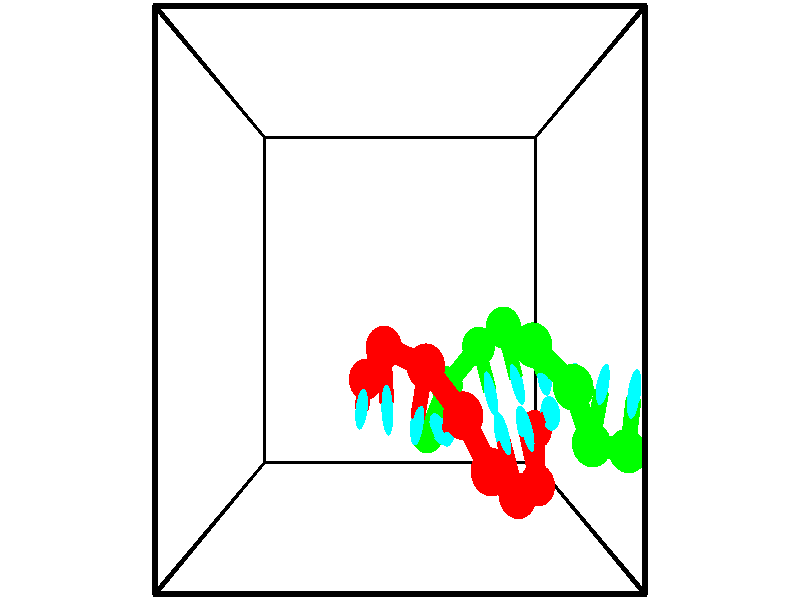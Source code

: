 // switches for output
#declare DRAW_BASES = 1; // possible values are 0, 1; only relevant for DNA ribbons
#declare DRAW_BASES_TYPE = 3; // possible values are 1, 2, 3; only relevant for DNA ribbons
#declare DRAW_FOG = 0; // set to 1 to enable fog

#include "colors.inc"

#include "transforms.inc"
background { rgb <1, 1, 1>}

#default {
   normal{
       ripples 0.25
       frequency 0.20
       turbulence 0.2
       lambda 5
   }
	finish {
		phong 0.1
		phong_size 40.
	}
}

// original window dimensions: 1024x640


// camera settings

camera {
	sky <-0, 1, 0>
	up <-0, 1, 0>
	right 1.6 * <1, 0, 0>
	location <2.5, 2.5, 11.1562>
	look_at <2.5, 2.5, 2.5>
	direction <0, 0, -8.6562>
	angle 67.0682
}


# declare cpy_camera_pos = <2.5, 2.5, 11.1562>;
# if (DRAW_FOG = 1)
fog {
	fog_type 2
	up vnormalize(cpy_camera_pos)
	color rgbt<1,1,1,0.3>
	distance 1e-5
	fog_alt 3e-3
	fog_offset 4
}
# end


// LIGHTS

# declare lum = 6;
global_settings {
	ambient_light rgb lum * <0.05, 0.05, 0.05>
	max_trace_level 15
}# declare cpy_direct_light_amount = 0.25;
light_source
{	1000 * <-1, -1, 1>,
	rgb lum * cpy_direct_light_amount
	parallel
}

light_source
{	1000 * <1, 1, -1>,
	rgb lum * cpy_direct_light_amount
	parallel
}

// strand 0

// nucleotide -1

// particle -1
sphere {
	<2.001453, 1.533060, 2.322068> 0.250000
	pigment { color rgbt <1,0,0,0> }
	no_shadow
}
cylinder {
	<1.988926, 1.383142, 2.692699>,  <1.981410, 1.293192, 2.915078>, 0.100000
	pigment { color rgbt <1,0,0,0> }
	no_shadow
}
cylinder {
	<1.988926, 1.383142, 2.692699>,  <2.001453, 1.533060, 2.322068>, 0.100000
	pigment { color rgbt <1,0,0,0> }
	no_shadow
}

// particle -1
sphere {
	<1.988926, 1.383142, 2.692699> 0.100000
	pigment { color rgbt <1,0,0,0> }
	no_shadow
}
sphere {
	0, 1
	scale<0.080000,0.200000,0.300000>
	matrix <0.992718, -0.119549, -0.014804,
		0.116320, 0.919368, 0.375808,
		-0.031317, -0.374793, 0.926579,
		1.979531, 1.270705, 2.970673>
	pigment { color rgbt <0,1,1,0> }
	no_shadow
}
cylinder {
	<2.277326, 1.954996, 2.822421>,  <2.001453, 1.533060, 2.322068>, 0.130000
	pigment { color rgbt <1,0,0,0> }
	no_shadow
}

// nucleotide -1

// particle -1
sphere {
	<2.277326, 1.954996, 2.822421> 0.250000
	pigment { color rgbt <1,0,0,0> }
	no_shadow
}
cylinder {
	<2.305454, 1.565865, 2.910655>,  <2.322331, 1.332385, 2.963595>, 0.100000
	pigment { color rgbt <1,0,0,0> }
	no_shadow
}
cylinder {
	<2.305454, 1.565865, 2.910655>,  <2.277326, 1.954996, 2.822421>, 0.100000
	pigment { color rgbt <1,0,0,0> }
	no_shadow
}

// particle -1
sphere {
	<2.305454, 1.565865, 2.910655> 0.100000
	pigment { color rgbt <1,0,0,0> }
	no_shadow
}
sphere {
	0, 1
	scale<0.080000,0.200000,0.300000>
	matrix <0.995495, 0.054341, -0.077701,
		0.063603, 0.225055, 0.972268,
		0.070321, -0.972830, 0.220584,
		2.326550, 1.274016, 2.976830>
	pigment { color rgbt <0,1,1,0> }
	no_shadow
}
cylinder {
	<2.839112, 1.775929, 3.262238>,  <2.277326, 1.954996, 2.822421>, 0.130000
	pigment { color rgbt <1,0,0,0> }
	no_shadow
}

// nucleotide -1

// particle -1
sphere {
	<2.839112, 1.775929, 3.262238> 0.250000
	pigment { color rgbt <1,0,0,0> }
	no_shadow
}
cylinder {
	<2.777180, 1.411011, 3.110584>,  <2.740021, 1.192060, 3.019592>, 0.100000
	pigment { color rgbt <1,0,0,0> }
	no_shadow
}
cylinder {
	<2.777180, 1.411011, 3.110584>,  <2.839112, 1.775929, 3.262238>, 0.100000
	pigment { color rgbt <1,0,0,0> }
	no_shadow
}

// particle -1
sphere {
	<2.777180, 1.411011, 3.110584> 0.100000
	pigment { color rgbt <1,0,0,0> }
	no_shadow
}
sphere {
	0, 1
	scale<0.080000,0.200000,0.300000>
	matrix <0.982331, -0.101322, -0.157354,
		0.105139, -0.396799, 0.911864,
		-0.154830, -0.912296, -0.379135,
		2.730731, 1.137322, 2.996844>
	pigment { color rgbt <0,1,1,0> }
	no_shadow
}
cylinder {
	<3.286708, 1.298348, 3.630235>,  <2.839112, 1.775929, 3.262238>, 0.130000
	pigment { color rgbt <1,0,0,0> }
	no_shadow
}

// nucleotide -1

// particle -1
sphere {
	<3.286708, 1.298348, 3.630235> 0.250000
	pigment { color rgbt <1,0,0,0> }
	no_shadow
}
cylinder {
	<3.208523, 1.158381, 3.263770>,  <3.161612, 1.074400, 3.043891>, 0.100000
	pigment { color rgbt <1,0,0,0> }
	no_shadow
}
cylinder {
	<3.208523, 1.158381, 3.263770>,  <3.286708, 1.298348, 3.630235>, 0.100000
	pigment { color rgbt <1,0,0,0> }
	no_shadow
}

// particle -1
sphere {
	<3.208523, 1.158381, 3.263770> 0.100000
	pigment { color rgbt <1,0,0,0> }
	no_shadow
}
sphere {
	0, 1
	scale<0.080000,0.200000,0.300000>
	matrix <0.980091, -0.102926, -0.169791,
		-0.034884, -0.931109, 0.363070,
		-0.195463, -0.349918, -0.916161,
		3.149884, 1.053405, 2.988922>
	pigment { color rgbt <0,1,1,0> }
	no_shadow
}
cylinder {
	<3.640954, 0.698149, 3.556593>,  <3.286708, 1.298348, 3.630235>, 0.130000
	pigment { color rgbt <1,0,0,0> }
	no_shadow
}

// nucleotide -1

// particle -1
sphere {
	<3.640954, 0.698149, 3.556593> 0.250000
	pigment { color rgbt <1,0,0,0> }
	no_shadow
}
cylinder {
	<3.585312, 0.822653, 3.180557>,  <3.551927, 0.897355, 2.954936>, 0.100000
	pigment { color rgbt <1,0,0,0> }
	no_shadow
}
cylinder {
	<3.585312, 0.822653, 3.180557>,  <3.640954, 0.698149, 3.556593>, 0.100000
	pigment { color rgbt <1,0,0,0> }
	no_shadow
}

// particle -1
sphere {
	<3.585312, 0.822653, 3.180557> 0.100000
	pigment { color rgbt <1,0,0,0> }
	no_shadow
}
sphere {
	0, 1
	scale<0.080000,0.200000,0.300000>
	matrix <0.990277, 0.044778, -0.131706,
		0.001101, -0.949269, -0.314463,
		-0.139105, 0.311261, -0.940089,
		3.543580, 0.916031, 2.898531>
	pigment { color rgbt <0,1,1,0> }
	no_shadow
}
cylinder {
	<4.072856, 0.315033, 3.068274>,  <3.640954, 0.698149, 3.556593>, 0.130000
	pigment { color rgbt <1,0,0,0> }
	no_shadow
}

// nucleotide -1

// particle -1
sphere {
	<4.072856, 0.315033, 3.068274> 0.250000
	pigment { color rgbt <1,0,0,0> }
	no_shadow
}
cylinder {
	<3.989643, 0.656889, 2.877985>,  <3.939715, 0.862003, 2.763811>, 0.100000
	pigment { color rgbt <1,0,0,0> }
	no_shadow
}
cylinder {
	<3.989643, 0.656889, 2.877985>,  <4.072856, 0.315033, 3.068274>, 0.100000
	pigment { color rgbt <1,0,0,0> }
	no_shadow
}

// particle -1
sphere {
	<3.989643, 0.656889, 2.877985> 0.100000
	pigment { color rgbt <1,0,0,0> }
	no_shadow
}
sphere {
	0, 1
	scale<0.080000,0.200000,0.300000>
	matrix <0.975853, 0.148241, -0.160421,
		-0.066580, -0.497609, -0.864842,
		-0.208032, 0.854640, -0.475723,
		3.927234, 0.913281, 2.735268>
	pigment { color rgbt <0,1,1,0> }
	no_shadow
}
cylinder {
	<4.491737, 0.261808, 2.393214>,  <4.072856, 0.315033, 3.068274>, 0.130000
	pigment { color rgbt <1,0,0,0> }
	no_shadow
}

// nucleotide -1

// particle -1
sphere {
	<4.491737, 0.261808, 2.393214> 0.250000
	pigment { color rgbt <1,0,0,0> }
	no_shadow
}
cylinder {
	<4.386879, 0.647335, 2.412550>,  <4.323964, 0.878651, 2.424152>, 0.100000
	pigment { color rgbt <1,0,0,0> }
	no_shadow
}
cylinder {
	<4.386879, 0.647335, 2.412550>,  <4.491737, 0.261808, 2.393214>, 0.100000
	pigment { color rgbt <1,0,0,0> }
	no_shadow
}

// particle -1
sphere {
	<4.386879, 0.647335, 2.412550> 0.100000
	pigment { color rgbt <1,0,0,0> }
	no_shadow
}
sphere {
	0, 1
	scale<0.080000,0.200000,0.300000>
	matrix <0.936579, 0.266171, -0.227973,
		-0.232591, -0.014487, -0.972467,
		-0.262146, 0.963817, 0.048341,
		4.308235, 0.936480, 2.427052>
	pigment { color rgbt <0,1,1,0> }
	no_shadow
}
cylinder {
	<4.607265, 0.818306, 1.752681>,  <4.491737, 0.261808, 2.393214>, 0.130000
	pigment { color rgbt <1,0,0,0> }
	no_shadow
}

// nucleotide -1

// particle -1
sphere {
	<4.607265, 0.818306, 1.752681> 0.250000
	pigment { color rgbt <1,0,0,0> }
	no_shadow
}
cylinder {
	<4.650387, 0.993069, 2.109890>,  <4.676260, 1.097926, 2.324215>, 0.100000
	pigment { color rgbt <1,0,0,0> }
	no_shadow
}
cylinder {
	<4.650387, 0.993069, 2.109890>,  <4.607265, 0.818306, 1.752681>, 0.100000
	pigment { color rgbt <1,0,0,0> }
	no_shadow
}

// particle -1
sphere {
	<4.650387, 0.993069, 2.109890> 0.100000
	pigment { color rgbt <1,0,0,0> }
	no_shadow
}
sphere {
	0, 1
	scale<0.080000,0.200000,0.300000>
	matrix <0.952562, 0.211759, -0.218595,
		-0.284611, 0.874226, -0.393352,
		0.107805, 0.436907, 0.893023,
		4.682728, 1.124141, 2.377797>
	pigment { color rgbt <0,1,1,0> }
	no_shadow
}
// strand 1

// nucleotide -1

// particle -1
sphere {
	<5.646157, 0.759800, 2.805421> 0.250000
	pigment { color rgbt <0,1,0,0> }
	no_shadow
}
cylinder {
	<5.658508, 1.145576, 2.910416>,  <5.665919, 1.377042, 2.973413>, 0.100000
	pigment { color rgbt <0,1,0,0> }
	no_shadow
}
cylinder {
	<5.658508, 1.145576, 2.910416>,  <5.646157, 0.759800, 2.805421>, 0.100000
	pigment { color rgbt <0,1,0,0> }
	no_shadow
}

// particle -1
sphere {
	<5.658508, 1.145576, 2.910416> 0.100000
	pigment { color rgbt <0,1,0,0> }
	no_shadow
}
sphere {
	0, 1
	scale<0.080000,0.200000,0.300000>
	matrix <-0.884339, 0.148750, -0.442514,
		-0.465824, -0.218464, 0.857486,
		0.030878, 0.964441, 0.262488,
		5.667772, 1.434909, 2.989163>
	pigment { color rgbt <0,1,1,0> }
	no_shadow
}
cylinder {
	<5.038214, 0.906889, 3.156553>,  <5.646157, 0.759800, 2.805421>, 0.130000
	pigment { color rgbt <0,1,0,0> }
	no_shadow
}

// nucleotide -1

// particle -1
sphere {
	<5.038214, 0.906889, 3.156553> 0.250000
	pigment { color rgbt <0,1,0,0> }
	no_shadow
}
cylinder {
	<5.174942, 1.242825, 2.987874>,  <5.256979, 1.444386, 2.886666>, 0.100000
	pigment { color rgbt <0,1,0,0> }
	no_shadow
}
cylinder {
	<5.174942, 1.242825, 2.987874>,  <5.038214, 0.906889, 3.156553>, 0.100000
	pigment { color rgbt <0,1,0,0> }
	no_shadow
}

// particle -1
sphere {
	<5.174942, 1.242825, 2.987874> 0.100000
	pigment { color rgbt <0,1,0,0> }
	no_shadow
}
sphere {
	0, 1
	scale<0.080000,0.200000,0.300000>
	matrix <-0.927905, 0.230554, -0.292979,
		-0.148831, 0.491442, 0.858099,
		0.341820, 0.839839, -0.421698,
		5.277488, 1.494776, 2.861365>
	pigment { color rgbt <0,1,1,0> }
	no_shadow
}
cylinder {
	<4.720582, 1.567080, 3.415654>,  <5.038214, 0.906889, 3.156553>, 0.130000
	pigment { color rgbt <0,1,0,0> }
	no_shadow
}

// nucleotide -1

// particle -1
sphere {
	<4.720582, 1.567080, 3.415654> 0.250000
	pigment { color rgbt <0,1,0,0> }
	no_shadow
}
cylinder {
	<4.836784, 1.570141, 3.032917>,  <4.906506, 1.571977, 2.803274>, 0.100000
	pigment { color rgbt <0,1,0,0> }
	no_shadow
}
cylinder {
	<4.836784, 1.570141, 3.032917>,  <4.720582, 1.567080, 3.415654>, 0.100000
	pigment { color rgbt <0,1,0,0> }
	no_shadow
}

// particle -1
sphere {
	<4.836784, 1.570141, 3.032917> 0.100000
	pigment { color rgbt <0,1,0,0> }
	no_shadow
}
sphere {
	0, 1
	scale<0.080000,0.200000,0.300000>
	matrix <-0.953614, 0.084783, -0.288846,
		0.078913, 0.996370, 0.031927,
		0.290505, 0.007652, -0.956843,
		4.923936, 1.572436, 2.745864>
	pigment { color rgbt <0,1,1,0> }
	no_shadow
}
cylinder {
	<4.261936, 2.001672, 3.149420>,  <4.720582, 1.567080, 3.415654>, 0.130000
	pigment { color rgbt <0,1,0,0> }
	no_shadow
}

// nucleotide -1

// particle -1
sphere {
	<4.261936, 2.001672, 3.149420> 0.250000
	pigment { color rgbt <0,1,0,0> }
	no_shadow
}
cylinder {
	<4.419106, 1.773979, 2.860537>,  <4.513407, 1.637364, 2.687207>, 0.100000
	pigment { color rgbt <0,1,0,0> }
	no_shadow
}
cylinder {
	<4.419106, 1.773979, 2.860537>,  <4.261936, 2.001672, 3.149420>, 0.100000
	pigment { color rgbt <0,1,0,0> }
	no_shadow
}

// particle -1
sphere {
	<4.419106, 1.773979, 2.860537> 0.100000
	pigment { color rgbt <0,1,0,0> }
	no_shadow
}
sphere {
	0, 1
	scale<0.080000,0.200000,0.300000>
	matrix <-0.898283, -0.069586, -0.433872,
		0.196718, 0.819227, -0.538673,
		0.392924, -0.569232, -0.722209,
		4.536983, 1.603210, 2.643874>
	pigment { color rgbt <0,1,1,0> }
	no_shadow
}
cylinder {
	<3.974292, 2.172344, 2.539073>,  <4.261936, 2.001672, 3.149420>, 0.130000
	pigment { color rgbt <0,1,0,0> }
	no_shadow
}

// nucleotide -1

// particle -1
sphere {
	<3.974292, 2.172344, 2.539073> 0.250000
	pigment { color rgbt <0,1,0,0> }
	no_shadow
}
cylinder {
	<4.099098, 1.798023, 2.473440>,  <4.173982, 1.573431, 2.434061>, 0.100000
	pigment { color rgbt <0,1,0,0> }
	no_shadow
}
cylinder {
	<4.099098, 1.798023, 2.473440>,  <3.974292, 2.172344, 2.539073>, 0.100000
	pigment { color rgbt <0,1,0,0> }
	no_shadow
}

// particle -1
sphere {
	<4.099098, 1.798023, 2.473440> 0.100000
	pigment { color rgbt <0,1,0,0> }
	no_shadow
}
sphere {
	0, 1
	scale<0.080000,0.200000,0.300000>
	matrix <-0.924989, -0.259785, -0.277320,
		0.216891, 0.238301, -0.946663,
		0.312015, -0.935801, -0.164081,
		4.192703, 1.517283, 2.424216>
	pigment { color rgbt <0,1,1,0> }
	no_shadow
}
cylinder {
	<3.702721, 1.908877, 1.911178>,  <3.974292, 2.172344, 2.539073>, 0.130000
	pigment { color rgbt <0,1,0,0> }
	no_shadow
}

// nucleotide -1

// particle -1
sphere {
	<3.702721, 1.908877, 1.911178> 0.250000
	pigment { color rgbt <0,1,0,0> }
	no_shadow
}
cylinder {
	<3.772621, 1.595215, 2.149358>,  <3.814561, 1.407017, 2.292266>, 0.100000
	pigment { color rgbt <0,1,0,0> }
	no_shadow
}
cylinder {
	<3.772621, 1.595215, 2.149358>,  <3.702721, 1.908877, 1.911178>, 0.100000
	pigment { color rgbt <0,1,0,0> }
	no_shadow
}

// particle -1
sphere {
	<3.772621, 1.595215, 2.149358> 0.100000
	pigment { color rgbt <0,1,0,0> }
	no_shadow
}
sphere {
	0, 1
	scale<0.080000,0.200000,0.300000>
	matrix <-0.976749, -0.214340, 0.004383,
		0.124192, -0.582372, -0.803380,
		0.174749, -0.784157, 0.595451,
		3.825046, 1.359968, 2.327993>
	pigment { color rgbt <0,1,1,0> }
	no_shadow
}
cylinder {
	<3.234602, 1.380321, 1.671680>,  <3.702721, 1.908877, 1.911178>, 0.130000
	pigment { color rgbt <0,1,0,0> }
	no_shadow
}

// nucleotide -1

// particle -1
sphere {
	<3.234602, 1.380321, 1.671680> 0.250000
	pigment { color rgbt <0,1,0,0> }
	no_shadow
}
cylinder {
	<3.327194, 1.251858, 2.039000>,  <3.382750, 1.174780, 2.259392>, 0.100000
	pigment { color rgbt <0,1,0,0> }
	no_shadow
}
cylinder {
	<3.327194, 1.251858, 2.039000>,  <3.234602, 1.380321, 1.671680>, 0.100000
	pigment { color rgbt <0,1,0,0> }
	no_shadow
}

// particle -1
sphere {
	<3.327194, 1.251858, 2.039000> 0.100000
	pigment { color rgbt <0,1,0,0> }
	no_shadow
}
sphere {
	0, 1
	scale<0.080000,0.200000,0.300000>
	matrix <-0.932607, -0.341909, 0.115512,
		0.276878, -0.883151, -0.378659,
		0.231481, -0.321157, 0.918300,
		3.396639, 1.155511, 2.314490>
	pigment { color rgbt <0,1,1,0> }
	no_shadow
}
cylinder {
	<2.923778, 0.764836, 1.760830>,  <3.234602, 1.380321, 1.671680>, 0.130000
	pigment { color rgbt <0,1,0,0> }
	no_shadow
}

// nucleotide -1

// particle -1
sphere {
	<2.923778, 0.764836, 1.760830> 0.250000
	pigment { color rgbt <0,1,0,0> }
	no_shadow
}
cylinder {
	<2.998802, 0.866879, 2.140249>,  <3.043817, 0.928104, 2.367900>, 0.100000
	pigment { color rgbt <0,1,0,0> }
	no_shadow
}
cylinder {
	<2.998802, 0.866879, 2.140249>,  <2.923778, 0.764836, 1.760830>, 0.100000
	pigment { color rgbt <0,1,0,0> }
	no_shadow
}

// particle -1
sphere {
	<2.998802, 0.866879, 2.140249> 0.100000
	pigment { color rgbt <0,1,0,0> }
	no_shadow
}
sphere {
	0, 1
	scale<0.080000,0.200000,0.300000>
	matrix <-0.896626, -0.349871, 0.271390,
		0.401102, -0.901394, 0.163112,
		0.187561, 0.255106, 0.948547,
		3.055071, 0.943410, 2.424813>
	pigment { color rgbt <0,1,1,0> }
	no_shadow
}
// box output
cylinder {
	<0.000000, 0.000000, 0.000000>,  <5.000000, 0.000000, 0.000000>, 0.025000
	pigment { color rgbt <0,0,0,0> }
	no_shadow
}
cylinder {
	<0.000000, 0.000000, 0.000000>,  <0.000000, 5.000000, 0.000000>, 0.025000
	pigment { color rgbt <0,0,0,0> }
	no_shadow
}
cylinder {
	<0.000000, 0.000000, 0.000000>,  <0.000000, 0.000000, 5.000000>, 0.025000
	pigment { color rgbt <0,0,0,0> }
	no_shadow
}
cylinder {
	<5.000000, 5.000000, 5.000000>,  <0.000000, 5.000000, 5.000000>, 0.025000
	pigment { color rgbt <0,0,0,0> }
	no_shadow
}
cylinder {
	<5.000000, 5.000000, 5.000000>,  <5.000000, 0.000000, 5.000000>, 0.025000
	pigment { color rgbt <0,0,0,0> }
	no_shadow
}
cylinder {
	<5.000000, 5.000000, 5.000000>,  <5.000000, 5.000000, 0.000000>, 0.025000
	pigment { color rgbt <0,0,0,0> }
	no_shadow
}
cylinder {
	<0.000000, 0.000000, 5.000000>,  <0.000000, 5.000000, 5.000000>, 0.025000
	pigment { color rgbt <0,0,0,0> }
	no_shadow
}
cylinder {
	<0.000000, 0.000000, 5.000000>,  <5.000000, 0.000000, 5.000000>, 0.025000
	pigment { color rgbt <0,0,0,0> }
	no_shadow
}
cylinder {
	<5.000000, 5.000000, 0.000000>,  <0.000000, 5.000000, 0.000000>, 0.025000
	pigment { color rgbt <0,0,0,0> }
	no_shadow
}
cylinder {
	<5.000000, 5.000000, 0.000000>,  <5.000000, 0.000000, 0.000000>, 0.025000
	pigment { color rgbt <0,0,0,0> }
	no_shadow
}
cylinder {
	<5.000000, 0.000000, 5.000000>,  <5.000000, 0.000000, 0.000000>, 0.025000
	pigment { color rgbt <0,0,0,0> }
	no_shadow
}
cylinder {
	<0.000000, 5.000000, 0.000000>,  <0.000000, 5.000000, 5.000000>, 0.025000
	pigment { color rgbt <0,0,0,0> }
	no_shadow
}
// end of box output
